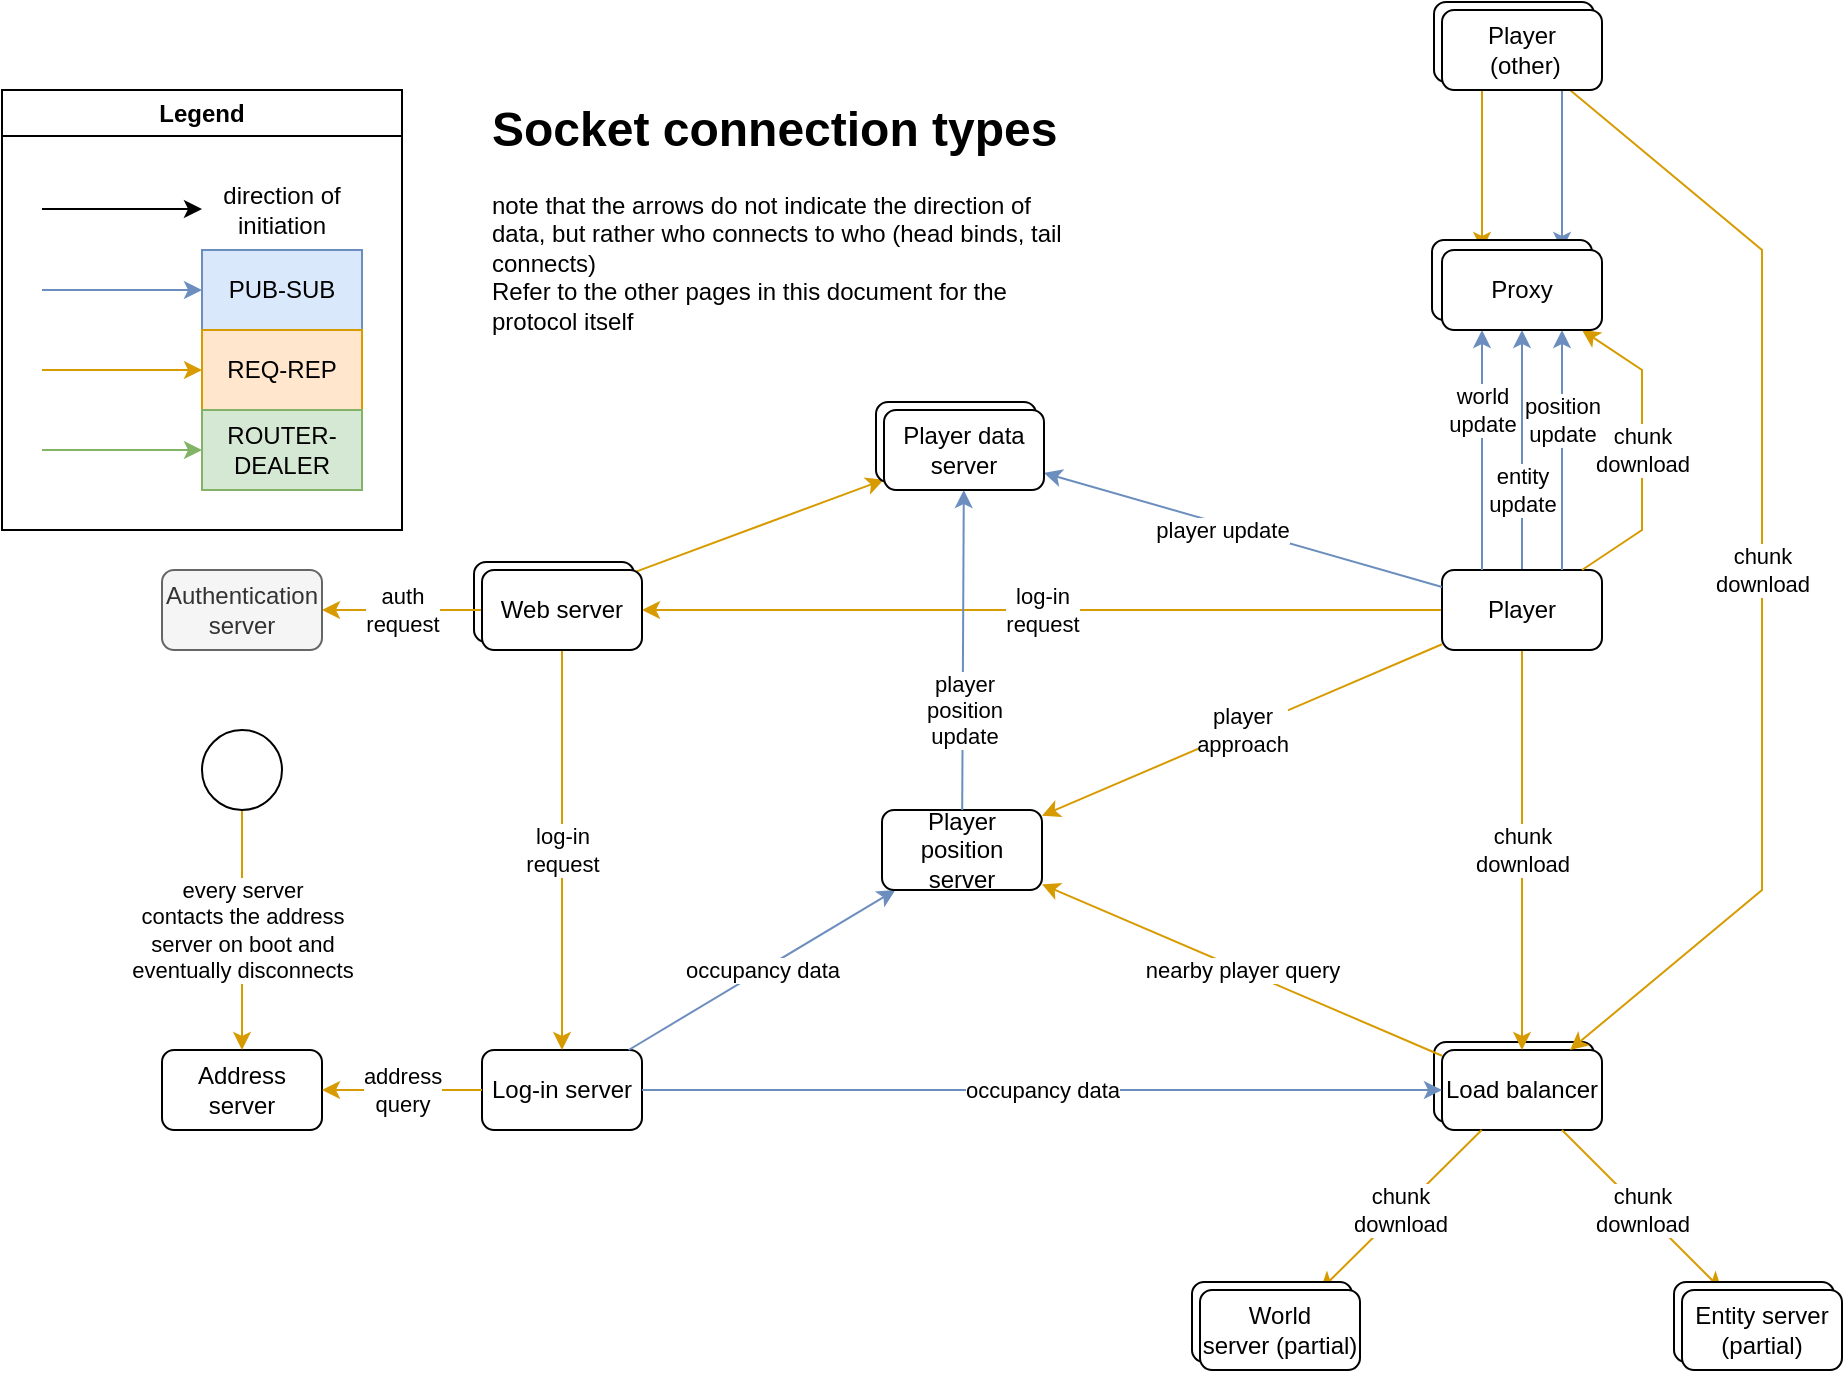 <mxfile version="24.2.5" type="device" pages="3">
  <diagram name="Page-1" id="-XZSJMTc7Yp8Ca2N_RrX">
    <mxGraphModel dx="2284" dy="844" grid="1" gridSize="10" guides="1" tooltips="1" connect="1" arrows="1" fold="1" page="1" pageScale="1" pageWidth="850" pageHeight="1100" math="0" shadow="0">
      <root>
        <mxCell id="0" />
        <mxCell id="1" parent="0" />
        <mxCell id="c8ndPrOFLr2eYHgnw1_O-13" value="" style="group" parent="1" vertex="1" connectable="0">
          <mxGeometry x="476" y="556" width="84" height="44" as="geometry" />
        </mxCell>
        <mxCell id="c8ndPrOFLr2eYHgnw1_O-11" value="" style="rounded=1;whiteSpace=wrap;html=1;" parent="c8ndPrOFLr2eYHgnw1_O-13" vertex="1">
          <mxGeometry width="80" height="40" as="geometry" />
        </mxCell>
        <mxCell id="cuve7xkzAqDX1PYKI7XO-64" value="Load balancer" style="rounded=1;whiteSpace=wrap;html=1;" parent="c8ndPrOFLr2eYHgnw1_O-13" vertex="1">
          <mxGeometry x="4" y="4" width="80" height="40" as="geometry" />
        </mxCell>
        <mxCell id="v_IjIS2luzUTUhff4mgu-6" style="rounded=0;orthogonalLoop=1;jettySize=auto;html=1;fillColor=#ffe6cc;strokeColor=#d79b00;" edge="1" parent="1" source="zfnvI9YEXxwQ388HLTPP-1" target="cuve7xkzAqDX1PYKI7XO-6">
          <mxGeometry relative="1" as="geometry" />
        </mxCell>
        <mxCell id="zfnvI9YEXxwQ388HLTPP-1" value="Web server" style="rounded=1;whiteSpace=wrap;html=1;" parent="1" vertex="1">
          <mxGeometry x="-4" y="316" width="80" height="40" as="geometry" />
        </mxCell>
        <mxCell id="c8ndPrOFLr2eYHgnw1_O-6" value="" style="rounded=1;whiteSpace=wrap;html=1;" parent="1" vertex="1">
          <mxGeometry x="476" y="36" width="80" height="40" as="geometry" />
        </mxCell>
        <mxCell id="_dsYM-RK6ODJ3AJcdP68-7" value="&lt;div&gt;chunk&lt;/div&gt;&lt;div&gt;download&lt;br&gt;&lt;/div&gt;" style="edgeStyle=none;rounded=0;orthogonalLoop=1;jettySize=auto;html=1;labelBackgroundColor=#FFFFFF;startArrow=none;startFill=0;fillColor=#ffe6cc;strokeColor=#d79b00;" parent="1" source="cuve7xkzAqDX1PYKI7XO-9" target="cuve7xkzAqDX1PYKI7XO-64" edge="1">
          <mxGeometry relative="1" as="geometry">
            <Array as="points">
              <mxPoint x="640" y="160" />
              <mxPoint x="640" y="480" />
            </Array>
            <mxPoint x="560" y="170" as="sourcePoint" />
            <mxPoint x="560" y="330" as="targetPoint" />
          </mxGeometry>
        </mxCell>
        <mxCell id="cuve7xkzAqDX1PYKI7XO-21" value="&lt;div&gt;log-in&lt;/div&gt;&lt;div&gt;request&lt;br&gt;&lt;/div&gt;" style="edgeStyle=none;rounded=0;orthogonalLoop=1;jettySize=auto;html=1;fillColor=#ffe6cc;strokeColor=#d79b00;" parent="1" source="MMXoF90WJwNgmBRKdFea-1" target="KNmtMF9vEaBxsJGkywoP-10" edge="1">
          <mxGeometry relative="1" as="geometry">
            <mxPoint x="200" y="280" as="targetPoint" />
          </mxGeometry>
        </mxCell>
        <mxCell id="cuve7xkzAqDX1PYKI7XO-38" value="&lt;div&gt;&lt;span style=&quot;&quot;&gt;chunk &lt;br&gt;&lt;/span&gt;&lt;/div&gt;&lt;div&gt;&lt;span style=&quot;&quot;&gt;download&lt;/span&gt;&lt;/div&gt;" style="edgeStyle=none;rounded=0;orthogonalLoop=1;jettySize=auto;html=1;labelBackgroundColor=default;startArrow=none;startFill=0;fillColor=#ffe6cc;strokeColor=#d79b00;" parent="1" source="MMXoF90WJwNgmBRKdFea-1" target="cuve7xkzAqDX1PYKI7XO-64" edge="1">
          <mxGeometry relative="1" as="geometry">
            <mxPoint x="510" y="620" as="sourcePoint" />
            <mxPoint x="470" y="460" as="targetPoint" />
            <mxPoint as="offset" />
          </mxGeometry>
        </mxCell>
        <mxCell id="cuve7xkzAqDX1PYKI7XO-56" value="&lt;div&gt;entity&lt;/div&gt;&lt;div&gt;update&lt;br&gt;&lt;/div&gt;" style="edgeStyle=elbowEdgeStyle;rounded=0;orthogonalLoop=1;jettySize=auto;html=1;exitX=0.5;exitY=0;exitDx=0;exitDy=0;labelBackgroundColor=#FFFFFF;startArrow=none;startFill=0;fillColor=#dae8fc;strokeColor=#6c8ebf;" parent="1" source="MMXoF90WJwNgmBRKdFea-1" target="qrd6j271ipswhN6O9-AD-4" edge="1">
          <mxGeometry x="-0.333" relative="1" as="geometry">
            <mxPoint as="offset" />
            <mxPoint x="520" y="220" as="targetPoint" />
          </mxGeometry>
        </mxCell>
        <mxCell id="MMXoF90WJwNgmBRKdFea-1" value="&lt;div&gt;Player&lt;/div&gt;" style="rounded=1;whiteSpace=wrap;html=1;" parent="1" vertex="1">
          <mxGeometry x="480" y="320" width="80" height="40" as="geometry" />
        </mxCell>
        <mxCell id="cuve7xkzAqDX1PYKI7XO-2" value="Address server" style="rounded=1;whiteSpace=wrap;html=1;" parent="1" vertex="1">
          <mxGeometry x="-160" y="560" width="80" height="40" as="geometry" />
        </mxCell>
        <mxCell id="cuve7xkzAqDX1PYKI7XO-7" value="&lt;div&gt;auth&lt;/div&gt;&lt;div&gt;request&lt;br&gt;&lt;/div&gt;" style="rounded=0;orthogonalLoop=1;jettySize=auto;html=1;fillColor=#ffe6cc;strokeColor=#d79b00;" parent="1" source="KNmtMF9vEaBxsJGkywoP-10" target="cuve7xkzAqDX1PYKI7XO-5" edge="1">
          <mxGeometry relative="1" as="geometry" />
        </mxCell>
        <mxCell id="cuve7xkzAqDX1PYKI7XO-4" value="Log-in server" style="rounded=1;whiteSpace=wrap;html=1;" parent="1" vertex="1">
          <mxGeometry y="560" width="80" height="40" as="geometry" />
        </mxCell>
        <mxCell id="cuve7xkzAqDX1PYKI7XO-5" value="Authentication server" style="rounded=1;whiteSpace=wrap;html=1;fillColor=#f5f5f5;fontColor=#333333;strokeColor=#666666;" parent="1" vertex="1">
          <mxGeometry x="-160" y="320" width="80" height="40" as="geometry" />
        </mxCell>
        <mxCell id="cuve7xkzAqDX1PYKI7XO-43" value="player update" style="edgeStyle=none;rounded=0;orthogonalLoop=1;jettySize=auto;html=1;labelBackgroundColor=#FFFFFF;startArrow=none;startFill=0;fillColor=#dae8fc;strokeColor=#6c8ebf;" parent="1" source="MMXoF90WJwNgmBRKdFea-1" target="cuve7xkzAqDX1PYKI7XO-6" edge="1">
          <mxGeometry x="0.098" y="3" relative="1" as="geometry">
            <mxPoint as="offset" />
          </mxGeometry>
        </mxCell>
        <mxCell id="cuve7xkzAqDX1PYKI7XO-45" value="&lt;div&gt;address&lt;br&gt;&lt;/div&gt;&lt;div&gt;query&lt;br&gt;&lt;/div&gt;" style="edgeStyle=none;rounded=0;orthogonalLoop=1;jettySize=auto;html=1;labelBackgroundColor=#FFFFFF;startArrow=none;startFill=0;fillColor=#ffe6cc;strokeColor=#d79b00;" parent="1" source="cuve7xkzAqDX1PYKI7XO-4" target="cuve7xkzAqDX1PYKI7XO-2" edge="1">
          <mxGeometry relative="1" as="geometry" />
        </mxCell>
        <mxCell id="cuve7xkzAqDX1PYKI7XO-39" value="&lt;div&gt;world&lt;/div&gt;&lt;div&gt;update&lt;br&gt;&lt;/div&gt;" style="edgeStyle=elbowEdgeStyle;rounded=0;orthogonalLoop=1;jettySize=auto;html=1;labelBackgroundColor=#FFFFFF;startArrow=none;startFill=0;fillColor=#dae8fc;strokeColor=#6c8ebf;exitX=0.25;exitY=0;exitDx=0;exitDy=0;" parent="1" source="MMXoF90WJwNgmBRKdFea-1" target="qrd6j271ipswhN6O9-AD-4" edge="1">
          <mxGeometry x="0.333" relative="1" as="geometry">
            <mxPoint x="670" y="310" as="sourcePoint" />
            <mxPoint as="offset" />
            <mxPoint x="500" y="220" as="targetPoint" />
          </mxGeometry>
        </mxCell>
        <mxCell id="qrd6j271ipswhN6O9-AD-5" style="edgeStyle=elbowEdgeStyle;rounded=0;orthogonalLoop=1;jettySize=auto;html=1;fillColor=#dae8fc;strokeColor=#6c8ebf;exitX=0.75;exitY=1;exitDx=0;exitDy=0;" parent="1" source="cuve7xkzAqDX1PYKI7XO-9" target="qrd6j271ipswhN6O9-AD-4" edge="1">
          <mxGeometry relative="1" as="geometry" />
        </mxCell>
        <mxCell id="qrd6j271ipswhN6O9-AD-7" style="edgeStyle=elbowEdgeStyle;rounded=0;orthogonalLoop=1;jettySize=auto;html=1;exitX=0.25;exitY=1;exitDx=0;exitDy=0;fillColor=#ffe6cc;strokeColor=#d79b00;" parent="1" source="cuve7xkzAqDX1PYKI7XO-9" target="qrd6j271ipswhN6O9-AD-4" edge="1">
          <mxGeometry relative="1" as="geometry" />
        </mxCell>
        <mxCell id="cuve7xkzAqDX1PYKI7XO-9" value="&lt;div&gt;Player&lt;br&gt;&lt;/div&gt;&amp;nbsp;(other)" style="rounded=1;whiteSpace=wrap;html=1;" parent="1" vertex="1">
          <mxGeometry x="480" y="40" width="80" height="40" as="geometry" />
        </mxCell>
        <mxCell id="cuve7xkzAqDX1PYKI7XO-14" value="Legend" style="swimlane;whiteSpace=wrap;html=1;" parent="1" vertex="1">
          <mxGeometry x="-240" y="80" width="200" height="220" as="geometry" />
        </mxCell>
        <mxCell id="cuve7xkzAqDX1PYKI7XO-13" value="" style="endArrow=classic;html=1;rounded=0;fillColor=#dae8fc;strokeColor=#6c8ebf;" parent="cuve7xkzAqDX1PYKI7XO-14" edge="1">
          <mxGeometry width="50" height="50" relative="1" as="geometry">
            <mxPoint x="20" y="100" as="sourcePoint" />
            <mxPoint x="100" y="100" as="targetPoint" />
          </mxGeometry>
        </mxCell>
        <mxCell id="cuve7xkzAqDX1PYKI7XO-15" value="PUB-SUB" style="text;html=1;strokeColor=#6c8ebf;fillColor=#dae8fc;align=center;verticalAlign=middle;whiteSpace=wrap;rounded=0;" parent="cuve7xkzAqDX1PYKI7XO-14" vertex="1">
          <mxGeometry x="100" y="80" width="80" height="40" as="geometry" />
        </mxCell>
        <mxCell id="cuve7xkzAqDX1PYKI7XO-16" value="" style="endArrow=classic;html=1;rounded=0;fillColor=#ffe6cc;strokeColor=#d79b00;" parent="cuve7xkzAqDX1PYKI7XO-14" edge="1">
          <mxGeometry width="50" height="50" relative="1" as="geometry">
            <mxPoint x="20" y="140" as="sourcePoint" />
            <mxPoint x="100" y="140" as="targetPoint" />
          </mxGeometry>
        </mxCell>
        <mxCell id="cuve7xkzAqDX1PYKI7XO-17" value="REQ-REP" style="text;html=1;strokeColor=#d79b00;fillColor=#ffe6cc;align=center;verticalAlign=middle;whiteSpace=wrap;rounded=0;" parent="cuve7xkzAqDX1PYKI7XO-14" vertex="1">
          <mxGeometry x="100" y="120" width="80" height="40" as="geometry" />
        </mxCell>
        <mxCell id="cuve7xkzAqDX1PYKI7XO-18" value="" style="endArrow=classic;html=1;rounded=0;fillColor=#d5e8d4;strokeColor=#82b366;" parent="cuve7xkzAqDX1PYKI7XO-14" edge="1">
          <mxGeometry width="50" height="50" relative="1" as="geometry">
            <mxPoint x="20" y="180" as="sourcePoint" />
            <mxPoint x="100" y="180" as="targetPoint" />
          </mxGeometry>
        </mxCell>
        <mxCell id="cuve7xkzAqDX1PYKI7XO-19" value="ROUTER-DEALER" style="text;html=1;strokeColor=#82b366;fillColor=#d5e8d4;align=center;verticalAlign=middle;whiteSpace=wrap;rounded=0;" parent="cuve7xkzAqDX1PYKI7XO-14" vertex="1">
          <mxGeometry x="100" y="160" width="80" height="40" as="geometry" />
        </mxCell>
        <mxCell id="cuve7xkzAqDX1PYKI7XO-24" value="direction of initiation" style="text;html=1;strokeColor=none;fillColor=none;align=center;verticalAlign=middle;whiteSpace=wrap;rounded=0;" parent="cuve7xkzAqDX1PYKI7XO-14" vertex="1">
          <mxGeometry x="100" y="40" width="80" height="40" as="geometry" />
        </mxCell>
        <mxCell id="cuve7xkzAqDX1PYKI7XO-23" value="" style="endArrow=classic;html=1;rounded=0;" parent="cuve7xkzAqDX1PYKI7XO-14" edge="1">
          <mxGeometry width="50" height="50" relative="1" as="geometry">
            <mxPoint x="20" y="59.5" as="sourcePoint" />
            <mxPoint x="100" y="59.5" as="targetPoint" />
          </mxGeometry>
        </mxCell>
        <mxCell id="c8ndPrOFLr2eYHgnw1_O-4" style="edgeStyle=none;rounded=0;orthogonalLoop=1;jettySize=auto;html=1;exitX=0.5;exitY=0;exitDx=0;exitDy=0;fillColor=#f8cecc;strokeColor=#b85450;" parent="cuve7xkzAqDX1PYKI7XO-14" edge="1">
          <mxGeometry relative="1" as="geometry">
            <mxPoint x="140" y="200" as="sourcePoint" />
            <mxPoint x="140" y="200" as="targetPoint" />
          </mxGeometry>
        </mxCell>
        <mxCell id="cuve7xkzAqDX1PYKI7XO-41" value="&lt;div&gt;position&lt;br&gt;&lt;/div&gt;&lt;div&gt;update&lt;br&gt;&lt;/div&gt;" style="edgeStyle=elbowEdgeStyle;rounded=0;orthogonalLoop=1;jettySize=auto;html=1;labelBackgroundColor=#FFFFFF;startArrow=none;startFill=0;exitX=0.75;exitY=0;exitDx=0;exitDy=0;fillColor=#dae8fc;strokeColor=#6c8ebf;" parent="1" source="MMXoF90WJwNgmBRKdFea-1" target="qrd6j271ipswhN6O9-AD-4" edge="1">
          <mxGeometry x="0.25" relative="1" as="geometry">
            <mxPoint x="510" y="450" as="sourcePoint" />
            <mxPoint x="540" y="220" as="targetPoint" />
            <mxPoint as="offset" />
          </mxGeometry>
        </mxCell>
        <mxCell id="cuve7xkzAqDX1PYKI7XO-70" value="&lt;div&gt;chunk&lt;/div&gt;&lt;div&gt;download&lt;br&gt;&lt;/div&gt;" style="edgeStyle=none;rounded=0;orthogonalLoop=1;jettySize=auto;html=1;labelBackgroundColor=#FFFFFF;startArrow=none;startFill=0;fillColor=#ffe6cc;strokeColor=#d79b00;" parent="1" source="cuve7xkzAqDX1PYKI7XO-64" target="cuve7xkzAqDX1PYKI7XO-1" edge="1">
          <mxGeometry relative="1" as="geometry" />
        </mxCell>
        <mxCell id="v56a6x5pqsM9GCOECDcj-1" value="&lt;div&gt;chunk&lt;/div&gt;&lt;div&gt;download&lt;br&gt;&lt;/div&gt;" style="rounded=0;orthogonalLoop=1;jettySize=auto;html=1;labelBackgroundColor=#FFFFFF;startArrow=none;startFill=0;fillColor=#ffe6cc;strokeColor=#d79b00;" parent="1" source="MMXoF90WJwNgmBRKdFea-1" target="qrd6j271ipswhN6O9-AD-4" edge="1">
          <mxGeometry relative="1" as="geometry">
            <Array as="points">
              <mxPoint x="580" y="300" />
              <mxPoint x="580" y="220" />
            </Array>
            <mxPoint x="760" y="360" as="sourcePoint" />
            <mxPoint x="613.684" y="220" as="targetPoint" />
            <mxPoint as="offset" />
          </mxGeometry>
        </mxCell>
        <mxCell id="c8ndPrOFLr2eYHgnw1_O-5" value="nearby player query" style="edgeStyle=none;rounded=0;orthogonalLoop=1;jettySize=auto;html=1;fillColor=#ffe6cc;strokeColor=#d79b00;" parent="1" source="cuve7xkzAqDX1PYKI7XO-64" target="L0Wf4HOtPtDyvwFHwlUj-1" edge="1">
          <mxGeometry relative="1" as="geometry" />
        </mxCell>
        <mxCell id="cuve7xkzAqDX1PYKI7XO-68" value="&lt;div&gt;&lt;span style=&quot;&quot;&gt;chunk &lt;br&gt;&lt;/span&gt;&lt;/div&gt;&lt;div&gt;&lt;span style=&quot;&quot;&gt;download&lt;/span&gt;&lt;/div&gt;" style="edgeStyle=none;rounded=0;orthogonalLoop=1;jettySize=auto;html=1;labelBackgroundColor=default;startArrow=none;startFill=0;fillColor=#ffe6cc;strokeColor=#d79b00;" parent="1" source="cuve7xkzAqDX1PYKI7XO-64" target="cuve7xkzAqDX1PYKI7XO-52" edge="1">
          <mxGeometry relative="1" as="geometry">
            <mxPoint x="560" y="600" as="sourcePoint" />
            <mxPoint x="530" y="490" as="targetPoint" />
            <mxPoint as="offset" />
          </mxGeometry>
        </mxCell>
        <mxCell id="c8ndPrOFLr2eYHgnw1_O-3" value="player&lt;br&gt;approach" style="edgeStyle=none;rounded=0;orthogonalLoop=1;jettySize=auto;html=1;fillColor=#ffe6cc;strokeColor=#d79b00;" parent="1" source="MMXoF90WJwNgmBRKdFea-1" target="L0Wf4HOtPtDyvwFHwlUj-1" edge="1">
          <mxGeometry relative="1" as="geometry" />
        </mxCell>
        <mxCell id="v_IjIS2luzUTUhff4mgu-4" value="occupancy data" style="rounded=0;orthogonalLoop=1;jettySize=auto;html=1;fillColor=#dae8fc;strokeColor=#6c8ebf;" edge="1" parent="1" source="cuve7xkzAqDX1PYKI7XO-4" target="L0Wf4HOtPtDyvwFHwlUj-1">
          <mxGeometry relative="1" as="geometry" />
        </mxCell>
        <mxCell id="L0Wf4HOtPtDyvwFHwlUj-1" value="Player position server" style="rounded=1;whiteSpace=wrap;html=1;" parent="1" vertex="1">
          <mxGeometry x="200" y="440" width="80" height="40" as="geometry" />
        </mxCell>
        <mxCell id="L0Wf4HOtPtDyvwFHwlUj-12" value="player &lt;br&gt;position&lt;br&gt;update" style="edgeStyle=none;rounded=0;orthogonalLoop=1;jettySize=auto;html=1;labelBackgroundColor=#FFFFFF;startArrow=none;startFill=0;fillColor=#dae8fc;strokeColor=#6c8ebf;" parent="1" source="L0Wf4HOtPtDyvwFHwlUj-1" target="cuve7xkzAqDX1PYKI7XO-6" edge="1">
          <mxGeometry x="-0.375" y="-1" relative="1" as="geometry">
            <mxPoint x="170" y="340" as="sourcePoint" />
            <mxPoint x="490" y="340" as="targetPoint" />
            <mxPoint as="offset" />
          </mxGeometry>
        </mxCell>
        <mxCell id="_dsYM-RK6ODJ3AJcdP68-9" value="&lt;h1&gt;Socket connection types&lt;/h1&gt;&lt;div&gt;note that the arrows do not indicate the direction of data, but rather who connects to who (head binds, tail connects)&lt;/div&gt;&lt;div&gt;Refer to the other pages in this document for the protocol itself&lt;/div&gt;" style="text;html=1;strokeColor=none;fillColor=none;spacing=5;spacingTop=-20;whiteSpace=wrap;overflow=hidden;rounded=0;" parent="1" vertex="1">
          <mxGeometry y="80" width="300" height="160" as="geometry" />
        </mxCell>
        <mxCell id="c8ndPrOFLr2eYHgnw1_O-12" value="" style="group" parent="1" vertex="1" connectable="0">
          <mxGeometry x="197" y="236" width="84" height="44" as="geometry" />
        </mxCell>
        <mxCell id="c8ndPrOFLr2eYHgnw1_O-7" value="" style="rounded=1;whiteSpace=wrap;html=1;" parent="c8ndPrOFLr2eYHgnw1_O-12" vertex="1">
          <mxGeometry width="80" height="40" as="geometry" />
        </mxCell>
        <mxCell id="cuve7xkzAqDX1PYKI7XO-6" value="Player data server" style="rounded=1;whiteSpace=wrap;html=1;" parent="c8ndPrOFLr2eYHgnw1_O-12" vertex="1">
          <mxGeometry x="4" y="4" width="80" height="40" as="geometry" />
        </mxCell>
        <mxCell id="c8ndPrOFLr2eYHgnw1_O-14" value="" style="group" parent="1" vertex="1" connectable="0">
          <mxGeometry x="596" y="676" width="84" height="44" as="geometry" />
        </mxCell>
        <mxCell id="c8ndPrOFLr2eYHgnw1_O-10" value="" style="rounded=1;whiteSpace=wrap;html=1;" parent="c8ndPrOFLr2eYHgnw1_O-14" vertex="1">
          <mxGeometry width="80" height="40" as="geometry" />
        </mxCell>
        <mxCell id="cuve7xkzAqDX1PYKI7XO-52" value="&lt;div&gt;Entity server&lt;/div&gt;&lt;div&gt;(partial)&lt;br&gt;&lt;/div&gt;" style="rounded=1;whiteSpace=wrap;html=1;" parent="c8ndPrOFLr2eYHgnw1_O-14" vertex="1">
          <mxGeometry x="4" y="4" width="80" height="40" as="geometry" />
        </mxCell>
        <mxCell id="c8ndPrOFLr2eYHgnw1_O-21" value="" style="group" parent="1" vertex="1" connectable="0">
          <mxGeometry x="355" y="676" width="84" height="44" as="geometry" />
        </mxCell>
        <mxCell id="c8ndPrOFLr2eYHgnw1_O-18" value="&lt;div&gt;&lt;br&gt;&lt;/div&gt;" style="rounded=1;whiteSpace=wrap;html=1;container=0;" parent="c8ndPrOFLr2eYHgnw1_O-21" vertex="1">
          <mxGeometry width="80" height="40" as="geometry" />
        </mxCell>
        <mxCell id="cuve7xkzAqDX1PYKI7XO-1" value="&lt;div&gt;World &lt;br&gt;&lt;/div&gt;&lt;div&gt;server (partial)&lt;br&gt;&lt;/div&gt;" style="rounded=1;whiteSpace=wrap;html=1;container=0;" parent="c8ndPrOFLr2eYHgnw1_O-21" vertex="1">
          <mxGeometry x="4" y="4" width="80" height="40" as="geometry" />
        </mxCell>
        <mxCell id="KNmtMF9vEaBxsJGkywoP-2" value="every server&lt;br&gt;contacts the address&lt;br&gt;server on boot and&lt;br&gt;eventually disconnects" style="endArrow=classic;html=1;rounded=0;fillColor=#ffe6cc;strokeColor=#d79b00;" parent="1" source="KNmtMF9vEaBxsJGkywoP-3" target="cuve7xkzAqDX1PYKI7XO-2" edge="1">
          <mxGeometry width="50" height="50" relative="1" as="geometry">
            <mxPoint x="960" y="710" as="sourcePoint" />
            <mxPoint x="790" y="970" as="targetPoint" />
          </mxGeometry>
        </mxCell>
        <mxCell id="KNmtMF9vEaBxsJGkywoP-3" value="" style="ellipse;whiteSpace=wrap;html=1;aspect=fixed;" parent="1" vertex="1">
          <mxGeometry x="-140" y="400" width="40" height="40" as="geometry" />
        </mxCell>
        <mxCell id="KNmtMF9vEaBxsJGkywoP-11" value="log-in&lt;br&gt;&lt;div style=&quot;border-color: var(--border-color); color: rgb(0, 0, 0); font-family: Helvetica; font-size: 11px; font-style: normal; font-variant-ligatures: normal; font-variant-caps: normal; font-weight: 400; letter-spacing: normal; orphans: 2; text-align: center; text-indent: 0px; text-transform: none; widows: 2; word-spacing: 0px; -webkit-text-stroke-width: 0px; text-decoration-thickness: initial; text-decoration-style: initial; text-decoration-color: initial;&quot;&gt;request&lt;/div&gt;" style="edgeStyle=none;rounded=0;orthogonalLoop=1;jettySize=auto;html=1;fillColor=#ffe6cc;strokeColor=#d79b00;" parent="1" source="KNmtMF9vEaBxsJGkywoP-10" target="cuve7xkzAqDX1PYKI7XO-4" edge="1">
          <mxGeometry relative="1" as="geometry" />
        </mxCell>
        <mxCell id="KNmtMF9vEaBxsJGkywoP-10" value="Web server" style="rounded=1;whiteSpace=wrap;html=1;" parent="1" vertex="1">
          <mxGeometry y="320" width="80" height="40" as="geometry" />
        </mxCell>
        <mxCell id="qrd6j271ipswhN6O9-AD-10" value="" style="group" parent="1" vertex="1" connectable="0">
          <mxGeometry x="475" y="155" width="85" height="45" as="geometry" />
        </mxCell>
        <mxCell id="qrd6j271ipswhN6O9-AD-9" value="&lt;div&gt;Proxy&lt;/div&gt;" style="rounded=1;whiteSpace=wrap;html=1;" parent="qrd6j271ipswhN6O9-AD-10" vertex="1">
          <mxGeometry width="80" height="40" as="geometry" />
        </mxCell>
        <mxCell id="qrd6j271ipswhN6O9-AD-4" value="&lt;div&gt;Proxy&lt;/div&gt;" style="rounded=1;whiteSpace=wrap;html=1;" parent="qrd6j271ipswhN6O9-AD-10" vertex="1">
          <mxGeometry x="5" y="5" width="80" height="40" as="geometry" />
        </mxCell>
        <mxCell id="v_IjIS2luzUTUhff4mgu-5" value="occupancy data" style="rounded=0;orthogonalLoop=1;jettySize=auto;html=1;fillColor=#dae8fc;strokeColor=#6c8ebf;" edge="1" parent="1" source="cuve7xkzAqDX1PYKI7XO-4" target="cuve7xkzAqDX1PYKI7XO-64">
          <mxGeometry relative="1" as="geometry" />
        </mxCell>
      </root>
    </mxGraphModel>
  </diagram>
  <diagram id="2rH9F_5MqdXdmxQtp1SE" name="Page-2">
    <mxGraphModel dx="1434" dy="844" grid="1" gridSize="10" guides="1" tooltips="1" connect="1" arrows="1" fold="1" page="1" pageScale="1" pageWidth="850" pageHeight="1100" math="0" shadow="0">
      <root>
        <mxCell id="0" />
        <mxCell id="1" parent="0" />
        <mxCell id="-tuKqR9fAFaoYF-rmdgB-1" value="Authentication server" style="shape=umlLifeline;perimeter=lifelinePerimeter;whiteSpace=wrap;html=1;container=1;collapsible=0;recursiveResize=0;outlineConnect=0;" parent="1" vertex="1">
          <mxGeometry x="200" y="240" width="80" height="960" as="geometry" />
        </mxCell>
        <mxCell id="ZFV4AHw3H8PhLqrkobBd-27" value="&lt;div&gt;Player&lt;/div&gt;" style="shape=umlLifeline;perimeter=lifelinePerimeter;whiteSpace=wrap;html=1;container=1;collapsible=0;recursiveResize=0;outlineConnect=0;" parent="1" vertex="1">
          <mxGeometry x="560" y="240" width="80" height="960" as="geometry" />
        </mxCell>
        <mxCell id="ZFV4AHw3H8PhLqrkobBd-28" value="Web server" style="shape=umlLifeline;perimeter=lifelinePerimeter;whiteSpace=wrap;html=1;container=1;collapsible=0;recursiveResize=0;outlineConnect=0;" parent="1" vertex="1">
          <mxGeometry x="320" y="240" width="80" height="960" as="geometry" />
        </mxCell>
        <mxCell id="ZFV4AHw3H8PhLqrkobBd-29" value="Player &lt;br&gt;(other)&lt;div&gt;&lt;/div&gt;" style="shape=umlLifeline;perimeter=lifelinePerimeter;whiteSpace=wrap;html=1;container=1;collapsible=0;recursiveResize=0;outlineConnect=0;" parent="1" vertex="1">
          <mxGeometry x="680" y="240" width="80" height="960" as="geometry" />
        </mxCell>
        <mxCell id="ZFV4AHw3H8PhLqrkobBd-30" value="&lt;div&gt;World &lt;br&gt;&lt;/div&gt;&lt;div&gt;server (partial)&lt;br&gt;&lt;/div&gt;" style="shape=umlLifeline;perimeter=lifelinePerimeter;whiteSpace=wrap;html=1;container=1;collapsible=0;recursiveResize=0;outlineConnect=0;" parent="1" vertex="1">
          <mxGeometry x="920" y="240" width="80" height="960" as="geometry" />
        </mxCell>
        <mxCell id="ZFV4AHw3H8PhLqrkobBd-31" value="&lt;div&gt;Entity server&lt;/div&gt;&lt;div&gt;(partial)&lt;br&gt;&lt;/div&gt;" style="shape=umlLifeline;perimeter=lifelinePerimeter;whiteSpace=wrap;html=1;container=1;collapsible=0;recursiveResize=0;outlineConnect=0;" parent="1" vertex="1">
          <mxGeometry x="1040" y="240" width="80" height="960" as="geometry" />
        </mxCell>
        <mxCell id="ZFV4AHw3H8PhLqrkobBd-32" value="Load balancer" style="shape=umlLifeline;perimeter=lifelinePerimeter;whiteSpace=wrap;html=1;container=1;collapsible=0;recursiveResize=0;outlineConnect=0;" parent="1" vertex="1">
          <mxGeometry x="800" y="240" width="80" height="960" as="geometry" />
        </mxCell>
        <mxCell id="ZFV4AHw3H8PhLqrkobBd-33" value="Player data server" style="shape=umlLifeline;perimeter=lifelinePerimeter;whiteSpace=wrap;html=1;container=1;collapsible=0;recursiveResize=0;outlineConnect=0;" parent="1" vertex="1">
          <mxGeometry x="440" y="240" width="80" height="950" as="geometry" />
        </mxCell>
        <mxCell id="ZFV4AHw3H8PhLqrkobBd-34" value="Address server" style="shape=umlLifeline;perimeter=lifelinePerimeter;whiteSpace=wrap;html=1;container=1;collapsible=0;recursiveResize=0;outlineConnect=0;" parent="1" vertex="1">
          <mxGeometry x="80" y="240" width="80" height="960" as="geometry" />
        </mxCell>
        <mxCell id="-w7kCB416xzwlQNdPPHb-1" value="Client logon sequence (errors not shown)" style="text;html=1;strokeColor=none;fillColor=none;align=left;verticalAlign=middle;whiteSpace=wrap;rounded=0;" parent="1" vertex="1">
          <mxGeometry x="80" y="160" width="360" height="40" as="geometry" />
        </mxCell>
        <mxCell id="f25i-eDw_AEn_wn4EW7S-1" value="logon request" style="endArrow=classic;html=1;rounded=0;" parent="1" source="ZFV4AHw3H8PhLqrkobBd-27" target="ZFV4AHw3H8PhLqrkobBd-28" edge="1">
          <mxGeometry x="0.412" width="50" height="50" relative="1" as="geometry">
            <mxPoint x="700" y="450" as="sourcePoint" />
            <mxPoint x="750" y="400" as="targetPoint" />
            <Array as="points">
              <mxPoint x="500" y="300" />
            </Array>
            <mxPoint x="1" as="offset" />
          </mxGeometry>
        </mxCell>
        <mxCell id="f25i-eDw_AEn_wn4EW7S-2" value="authentication" style="endArrow=classic;html=1;rounded=0;" parent="1" source="ZFV4AHw3H8PhLqrkobBd-28" target="-tuKqR9fAFaoYF-rmdgB-1" edge="1">
          <mxGeometry width="50" height="50" relative="1" as="geometry">
            <mxPoint x="609.5" y="310" as="sourcePoint" />
            <mxPoint x="369.5" y="310" as="targetPoint" />
            <Array as="points">
              <mxPoint x="300" y="310" />
            </Array>
          </mxGeometry>
        </mxCell>
        <mxCell id="f25i-eDw_AEn_wn4EW7S-4" value="query server addresses" style="endArrow=classic;html=1;rounded=0;" parent="1" source="ZFV4AHw3H8PhLqrkobBd-28" target="ZFV4AHw3H8PhLqrkobBd-34" edge="1">
          <mxGeometry x="0.329" width="50" height="50" relative="1" as="geometry">
            <mxPoint x="369.5" y="320" as="sourcePoint" />
            <mxPoint x="249.5" y="320" as="targetPoint" />
            <Array as="points">
              <mxPoint x="300" y="330" />
            </Array>
            <mxPoint x="1" as="offset" />
          </mxGeometry>
        </mxCell>
        <mxCell id="f25i-eDw_AEn_wn4EW7S-5" value="" style="endArrow=classic;html=1;rounded=0;dashed=1;dashPattern=8 8;" parent="1" source="ZFV4AHw3H8PhLqrkobBd-34" target="ZFV4AHw3H8PhLqrkobBd-28" edge="1">
          <mxGeometry width="50" height="50" relative="1" as="geometry">
            <mxPoint x="369.5" y="330" as="sourcePoint" />
            <mxPoint x="129.5" y="330" as="targetPoint" />
            <Array as="points">
              <mxPoint x="310" y="340" />
            </Array>
          </mxGeometry>
        </mxCell>
        <mxCell id="f25i-eDw_AEn_wn4EW7S-6" value="request player&lt;br&gt;data and player ip" style="endArrow=classic;html=1;rounded=0;" parent="1" source="ZFV4AHw3H8PhLqrkobBd-28" target="ZFV4AHw3H8PhLqrkobBd-33" edge="1">
          <mxGeometry width="50" height="50" relative="1" as="geometry">
            <mxPoint x="700" y="450" as="sourcePoint" />
            <mxPoint x="750" y="400" as="targetPoint" />
            <Array as="points">
              <mxPoint x="420" y="370" />
            </Array>
            <mxPoint as="offset" />
          </mxGeometry>
        </mxCell>
        <mxCell id="f25i-eDw_AEn_wn4EW7S-7" value="auth success" style="endArrow=classic;html=1;rounded=0;dashed=1;dashPattern=8 8;" parent="1" source="-tuKqR9fAFaoYF-rmdgB-1" target="ZFV4AHw3H8PhLqrkobBd-28" edge="1">
          <mxGeometry width="50" height="50" relative="1" as="geometry">
            <mxPoint x="249.5" y="370" as="sourcePoint" />
            <mxPoint x="360" y="230" as="targetPoint" />
            <Array as="points">
              <mxPoint x="290" y="360" />
            </Array>
          </mxGeometry>
        </mxCell>
        <mxCell id="8QYPCWkcC_Ok5zEBA0vk-1" value="logon success&lt;br&gt;(list ip addresses)" style="endArrow=classic;html=1;rounded=0;dashed=1;dashPattern=8 8;" parent="1" source="ZFV4AHw3H8PhLqrkobBd-28" target="ZFV4AHw3H8PhLqrkobBd-27" edge="1">
          <mxGeometry x="0.588" width="50" height="50" relative="1" as="geometry">
            <mxPoint x="369.5" y="380" as="sourcePoint" />
            <mxPoint x="489.5" y="380" as="targetPoint" />
            <Array as="points">
              <mxPoint x="430" y="400" />
            </Array>
            <mxPoint as="offset" />
          </mxGeometry>
        </mxCell>
        <mxCell id="8QYPCWkcC_Ok5zEBA0vk-2" value="" style="endArrow=classic;html=1;rounded=0;dashed=1;dashPattern=8 8;" parent="1" source="ZFV4AHw3H8PhLqrkobBd-33" target="ZFV4AHw3H8PhLqrkobBd-28" edge="1">
          <mxGeometry width="50" height="50" relative="1" as="geometry">
            <mxPoint x="129.5" y="350" as="sourcePoint" />
            <mxPoint x="369.5" y="350" as="targetPoint" />
            <Array as="points">
              <mxPoint x="420" y="390" />
            </Array>
          </mxGeometry>
        </mxCell>
      </root>
    </mxGraphModel>
  </diagram>
  <diagram id="aE-fr7ddCMi2aRXdE1My" name="Page-3">
    <mxGraphModel dx="1434" dy="844" grid="1" gridSize="10" guides="1" tooltips="1" connect="1" arrows="1" fold="1" page="1" pageScale="1" pageWidth="850" pageHeight="1100" math="0" shadow="0">
      <root>
        <mxCell id="0" />
        <mxCell id="1" parent="0" />
        <mxCell id="s1Q3ixZjFzRjojSJiRD9-1" value="Authentication server" style="shape=umlLifeline;perimeter=lifelinePerimeter;whiteSpace=wrap;html=1;container=1;collapsible=0;recursiveResize=0;outlineConnect=0;" parent="1" vertex="1">
          <mxGeometry x="200" y="240" width="80" height="960" as="geometry" />
        </mxCell>
        <mxCell id="s1Q3ixZjFzRjojSJiRD9-3" value="Web server" style="shape=umlLifeline;perimeter=lifelinePerimeter;whiteSpace=wrap;html=1;container=1;collapsible=0;recursiveResize=0;outlineConnect=0;" parent="1" vertex="1">
          <mxGeometry x="320" y="240" width="80" height="960" as="geometry" />
        </mxCell>
        <mxCell id="s1Q3ixZjFzRjojSJiRD9-5" value="&lt;div&gt;World &lt;br&gt;&lt;/div&gt;&lt;div&gt;server (partial)&lt;br&gt;&lt;/div&gt;" style="shape=umlLifeline;perimeter=lifelinePerimeter;whiteSpace=wrap;html=1;container=1;collapsible=0;recursiveResize=0;outlineConnect=0;" parent="1" vertex="1">
          <mxGeometry x="920" y="240" width="80" height="960" as="geometry" />
        </mxCell>
        <mxCell id="s1Q3ixZjFzRjojSJiRD9-6" value="&lt;div&gt;Entity server&lt;/div&gt;&lt;div&gt;(partial)&lt;br&gt;&lt;/div&gt;" style="shape=umlLifeline;perimeter=lifelinePerimeter;whiteSpace=wrap;html=1;container=1;collapsible=0;recursiveResize=0;outlineConnect=0;" parent="1" vertex="1">
          <mxGeometry x="1040" y="240" width="80" height="960" as="geometry" />
        </mxCell>
        <mxCell id="s1Q3ixZjFzRjojSJiRD9-7" value="Load balancer" style="shape=umlLifeline;perimeter=lifelinePerimeter;whiteSpace=wrap;html=1;container=1;collapsible=0;recursiveResize=0;outlineConnect=0;" parent="1" vertex="1">
          <mxGeometry x="800" y="240" width="80" height="960" as="geometry" />
        </mxCell>
        <mxCell id="s1Q3ixZjFzRjojSJiRD9-8" value="Player data server" style="shape=umlLifeline;perimeter=lifelinePerimeter;whiteSpace=wrap;html=1;container=1;collapsible=0;recursiveResize=0;outlineConnect=0;" parent="1" vertex="1">
          <mxGeometry x="440" y="240" width="80" height="950" as="geometry" />
        </mxCell>
        <mxCell id="s1Q3ixZjFzRjojSJiRD9-9" value="Address server" style="shape=umlLifeline;perimeter=lifelinePerimeter;whiteSpace=wrap;html=1;container=1;collapsible=0;recursiveResize=0;outlineConnect=0;" parent="1" vertex="1">
          <mxGeometry x="80" y="240" width="80" height="960" as="geometry" />
        </mxCell>
        <mxCell id="s1Q3ixZjFzRjojSJiRD9-10" value="unused" style="text;html=1;strokeColor=none;fillColor=none;align=left;verticalAlign=middle;whiteSpace=wrap;rounded=0;" parent="1" vertex="1">
          <mxGeometry x="80" y="160" width="360" height="40" as="geometry" />
        </mxCell>
        <mxCell id="TnpoW8dTERMTrTvTk78g-1" value="&lt;div&gt;Player&lt;/div&gt;" style="shape=umlLifeline;perimeter=lifelinePerimeter;whiteSpace=wrap;html=1;container=1;collapsible=0;recursiveResize=0;outlineConnect=0;" parent="1" vertex="1">
          <mxGeometry x="560" y="240" width="80" height="960" as="geometry" />
        </mxCell>
        <mxCell id="TnpoW8dTERMTrTvTk78g-2" value="Player &lt;br&gt;(other)&lt;div&gt;&lt;/div&gt;" style="shape=umlLifeline;perimeter=lifelinePerimeter;whiteSpace=wrap;html=1;container=1;collapsible=0;recursiveResize=0;outlineConnect=0;" parent="1" vertex="1">
          <mxGeometry x="680" y="240" width="80" height="960" as="geometry" />
        </mxCell>
      </root>
    </mxGraphModel>
  </diagram>
</mxfile>
